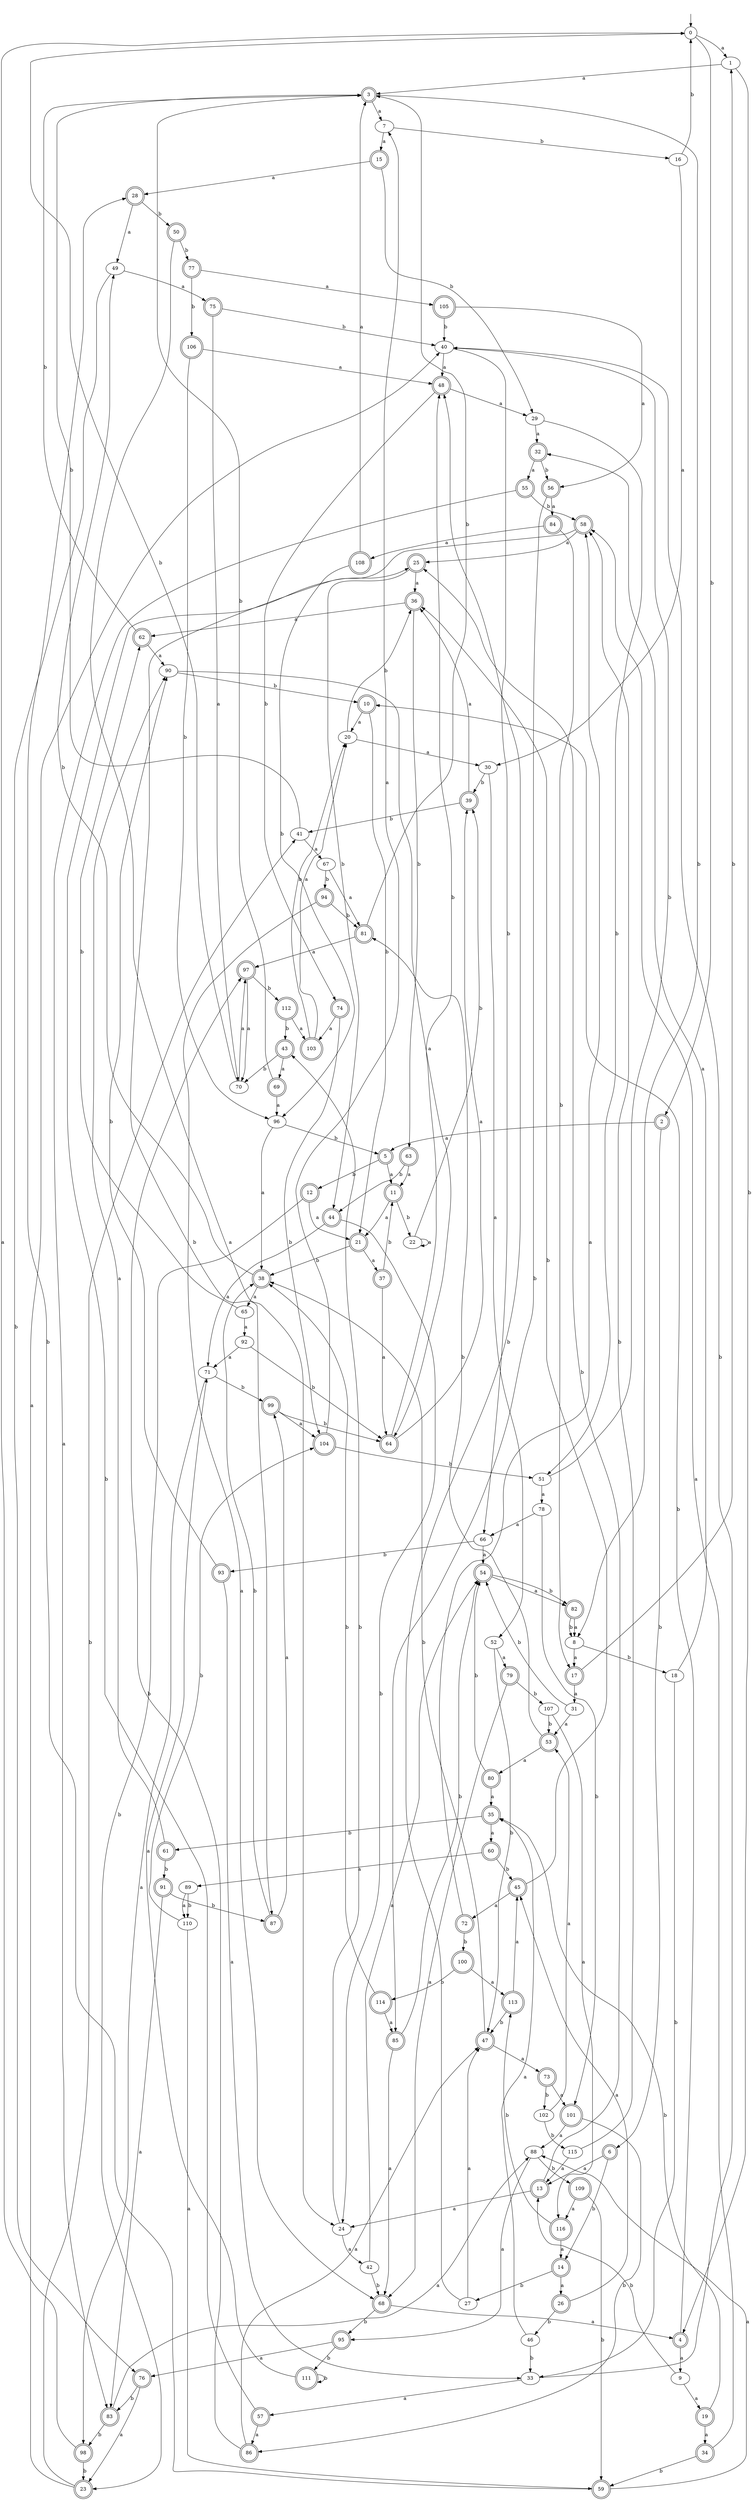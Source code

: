 digraph RandomDFA {
  __start0 [label="", shape=none];
  __start0 -> 0 [label=""];
  0 [shape=circle]
  0 -> 1 [label="a"]
  0 -> 2 [label="b"]
  1
  1 -> 3 [label="a"]
  1 -> 4 [label="b"]
  2 [shape=doublecircle]
  2 -> 5 [label="a"]
  2 -> 6 [label="b"]
  3 [shape=doublecircle]
  3 -> 7 [label="a"]
  3 -> 8 [label="b"]
  4 [shape=doublecircle]
  4 -> 9 [label="a"]
  4 -> 10 [label="b"]
  5 [shape=doublecircle]
  5 -> 11 [label="a"]
  5 -> 12 [label="b"]
  6 [shape=doublecircle]
  6 -> 13 [label="a"]
  6 -> 14 [label="b"]
  7
  7 -> 15 [label="a"]
  7 -> 16 [label="b"]
  8
  8 -> 17 [label="a"]
  8 -> 18 [label="b"]
  9
  9 -> 19 [label="a"]
  9 -> 13 [label="b"]
  10 [shape=doublecircle]
  10 -> 20 [label="a"]
  10 -> 21 [label="b"]
  11 [shape=doublecircle]
  11 -> 21 [label="a"]
  11 -> 22 [label="b"]
  12 [shape=doublecircle]
  12 -> 21 [label="a"]
  12 -> 23 [label="b"]
  13 [shape=doublecircle]
  13 -> 24 [label="a"]
  13 -> 25 [label="b"]
  14 [shape=doublecircle]
  14 -> 26 [label="a"]
  14 -> 27 [label="b"]
  15 [shape=doublecircle]
  15 -> 28 [label="a"]
  15 -> 29 [label="b"]
  16
  16 -> 30 [label="a"]
  16 -> 0 [label="b"]
  17 [shape=doublecircle]
  17 -> 31 [label="a"]
  17 -> 1 [label="b"]
  18
  18 -> 32 [label="a"]
  18 -> 33 [label="b"]
  19 [shape=doublecircle]
  19 -> 34 [label="a"]
  19 -> 35 [label="b"]
  20
  20 -> 30 [label="a"]
  20 -> 36 [label="b"]
  21 [shape=doublecircle]
  21 -> 37 [label="a"]
  21 -> 38 [label="b"]
  22
  22 -> 22 [label="a"]
  22 -> 39 [label="b"]
  23 [shape=doublecircle]
  23 -> 40 [label="a"]
  23 -> 41 [label="b"]
  24
  24 -> 42 [label="a"]
  24 -> 43 [label="b"]
  25 [shape=doublecircle]
  25 -> 36 [label="a"]
  25 -> 44 [label="b"]
  26 [shape=doublecircle]
  26 -> 45 [label="a"]
  26 -> 46 [label="b"]
  27
  27 -> 47 [label="a"]
  27 -> 48 [label="b"]
  28 [shape=doublecircle]
  28 -> 49 [label="a"]
  28 -> 50 [label="b"]
  29
  29 -> 32 [label="a"]
  29 -> 51 [label="b"]
  30
  30 -> 52 [label="a"]
  30 -> 39 [label="b"]
  31
  31 -> 53 [label="a"]
  31 -> 54 [label="b"]
  32 [shape=doublecircle]
  32 -> 55 [label="a"]
  32 -> 56 [label="b"]
  33
  33 -> 57 [label="a"]
  33 -> 40 [label="b"]
  34 [shape=doublecircle]
  34 -> 58 [label="a"]
  34 -> 59 [label="b"]
  35 [shape=doublecircle]
  35 -> 60 [label="a"]
  35 -> 61 [label="b"]
  36 [shape=doublecircle]
  36 -> 62 [label="a"]
  36 -> 63 [label="b"]
  37 [shape=doublecircle]
  37 -> 64 [label="a"]
  37 -> 11 [label="b"]
  38 [shape=doublecircle]
  38 -> 65 [label="a"]
  38 -> 49 [label="b"]
  39 [shape=doublecircle]
  39 -> 36 [label="a"]
  39 -> 41 [label="b"]
  40
  40 -> 48 [label="a"]
  40 -> 66 [label="b"]
  41
  41 -> 67 [label="a"]
  41 -> 3 [label="b"]
  42
  42 -> 54 [label="a"]
  42 -> 68 [label="b"]
  43 [shape=doublecircle]
  43 -> 69 [label="a"]
  43 -> 70 [label="b"]
  44 [shape=doublecircle]
  44 -> 71 [label="a"]
  44 -> 24 [label="b"]
  45 [shape=doublecircle]
  45 -> 72 [label="a"]
  45 -> 36 [label="b"]
  46
  46 -> 35 [label="a"]
  46 -> 33 [label="b"]
  47 [shape=doublecircle]
  47 -> 73 [label="a"]
  47 -> 38 [label="b"]
  48 [shape=doublecircle]
  48 -> 29 [label="a"]
  48 -> 74 [label="b"]
  49
  49 -> 75 [label="a"]
  49 -> 76 [label="b"]
  50 [shape=doublecircle]
  50 -> 24 [label="a"]
  50 -> 77 [label="b"]
  51
  51 -> 78 [label="a"]
  51 -> 40 [label="b"]
  52
  52 -> 79 [label="a"]
  52 -> 47 [label="b"]
  53 [shape=doublecircle]
  53 -> 80 [label="a"]
  53 -> 81 [label="b"]
  54 [shape=doublecircle]
  54 -> 82 [label="a"]
  54 -> 82 [label="b"]
  55 [shape=doublecircle]
  55 -> 83 [label="a"]
  55 -> 58 [label="b"]
  56 [shape=doublecircle]
  56 -> 84 [label="a"]
  56 -> 85 [label="b"]
  57 [shape=doublecircle]
  57 -> 86 [label="a"]
  57 -> 25 [label="b"]
  58 [shape=doublecircle]
  58 -> 25 [label="a"]
  58 -> 87 [label="b"]
  59 [shape=doublecircle]
  59 -> 88 [label="a"]
  59 -> 28 [label="b"]
  60 [shape=doublecircle]
  60 -> 89 [label="a"]
  60 -> 45 [label="b"]
  61 [shape=doublecircle]
  61 -> 90 [label="a"]
  61 -> 91 [label="b"]
  62 [shape=doublecircle]
  62 -> 90 [label="a"]
  62 -> 3 [label="b"]
  63 [shape=doublecircle]
  63 -> 11 [label="a"]
  63 -> 44 [label="b"]
  64 [shape=doublecircle]
  64 -> 39 [label="a"]
  64 -> 48 [label="b"]
  65
  65 -> 92 [label="a"]
  65 -> 62 [label="b"]
  66
  66 -> 54 [label="a"]
  66 -> 93 [label="b"]
  67
  67 -> 81 [label="a"]
  67 -> 94 [label="b"]
  68 [shape=doublecircle]
  68 -> 4 [label="a"]
  68 -> 95 [label="b"]
  69 [shape=doublecircle]
  69 -> 96 [label="a"]
  69 -> 3 [label="b"]
  70
  70 -> 97 [label="a"]
  70 -> 0 [label="b"]
  71
  71 -> 98 [label="a"]
  71 -> 99 [label="b"]
  72 [shape=doublecircle]
  72 -> 58 [label="a"]
  72 -> 100 [label="b"]
  73 [shape=doublecircle]
  73 -> 101 [label="a"]
  73 -> 102 [label="b"]
  74 [shape=doublecircle]
  74 -> 103 [label="a"]
  74 -> 104 [label="b"]
  75 [shape=doublecircle]
  75 -> 70 [label="a"]
  75 -> 40 [label="b"]
  76 [shape=doublecircle]
  76 -> 23 [label="a"]
  76 -> 83 [label="b"]
  77 [shape=doublecircle]
  77 -> 105 [label="a"]
  77 -> 106 [label="b"]
  78
  78 -> 66 [label="a"]
  78 -> 101 [label="b"]
  79 [shape=doublecircle]
  79 -> 68 [label="a"]
  79 -> 107 [label="b"]
  80 [shape=doublecircle]
  80 -> 35 [label="a"]
  80 -> 54 [label="b"]
  81 [shape=doublecircle]
  81 -> 97 [label="a"]
  81 -> 3 [label="b"]
  82 [shape=doublecircle]
  82 -> 8 [label="a"]
  82 -> 8 [label="b"]
  83 [shape=doublecircle]
  83 -> 88 [label="a"]
  83 -> 98 [label="b"]
  84 [shape=doublecircle]
  84 -> 108 [label="a"]
  84 -> 17 [label="b"]
  85 [shape=doublecircle]
  85 -> 68 [label="a"]
  85 -> 54 [label="b"]
  86 [shape=doublecircle]
  86 -> 47 [label="a"]
  86 -> 97 [label="b"]
  87 [shape=doublecircle]
  87 -> 99 [label="a"]
  87 -> 38 [label="b"]
  88
  88 -> 95 [label="a"]
  88 -> 109 [label="b"]
  89
  89 -> 110 [label="a"]
  89 -> 110 [label="b"]
  90
  90 -> 64 [label="a"]
  90 -> 10 [label="b"]
  91 [shape=doublecircle]
  91 -> 83 [label="a"]
  91 -> 87 [label="b"]
  92
  92 -> 71 [label="a"]
  92 -> 64 [label="b"]
  93 [shape=doublecircle]
  93 -> 33 [label="a"]
  93 -> 90 [label="b"]
  94 [shape=doublecircle]
  94 -> 68 [label="a"]
  94 -> 81 [label="b"]
  95 [shape=doublecircle]
  95 -> 76 [label="a"]
  95 -> 111 [label="b"]
  96
  96 -> 38 [label="a"]
  96 -> 5 [label="b"]
  97 [shape=doublecircle]
  97 -> 70 [label="a"]
  97 -> 112 [label="b"]
  98 [shape=doublecircle]
  98 -> 0 [label="a"]
  98 -> 23 [label="b"]
  99 [shape=doublecircle]
  99 -> 104 [label="a"]
  99 -> 64 [label="b"]
  100 [shape=doublecircle]
  100 -> 113 [label="a"]
  100 -> 114 [label="b"]
  101 [shape=doublecircle]
  101 -> 88 [label="a"]
  101 -> 86 [label="b"]
  102
  102 -> 53 [label="a"]
  102 -> 115 [label="b"]
  103 [shape=doublecircle]
  103 -> 20 [label="a"]
  103 -> 20 [label="b"]
  104 [shape=doublecircle]
  104 -> 7 [label="a"]
  104 -> 51 [label="b"]
  105 [shape=doublecircle]
  105 -> 56 [label="a"]
  105 -> 40 [label="b"]
  106 [shape=doublecircle]
  106 -> 48 [label="a"]
  106 -> 96 [label="b"]
  107
  107 -> 116 [label="a"]
  107 -> 53 [label="b"]
  108 [shape=doublecircle]
  108 -> 3 [label="a"]
  108 -> 96 [label="b"]
  109 [shape=doublecircle]
  109 -> 116 [label="a"]
  109 -> 59 [label="b"]
  110
  110 -> 59 [label="a"]
  110 -> 104 [label="b"]
  111 [shape=doublecircle]
  111 -> 71 [label="a"]
  111 -> 111 [label="b"]
  112 [shape=doublecircle]
  112 -> 103 [label="a"]
  112 -> 43 [label="b"]
  113 [shape=doublecircle]
  113 -> 45 [label="a"]
  113 -> 47 [label="b"]
  114 [shape=doublecircle]
  114 -> 85 [label="a"]
  114 -> 38 [label="b"]
  115
  115 -> 13 [label="a"]
  115 -> 58 [label="b"]
  116 [shape=doublecircle]
  116 -> 14 [label="a"]
  116 -> 113 [label="b"]
}
